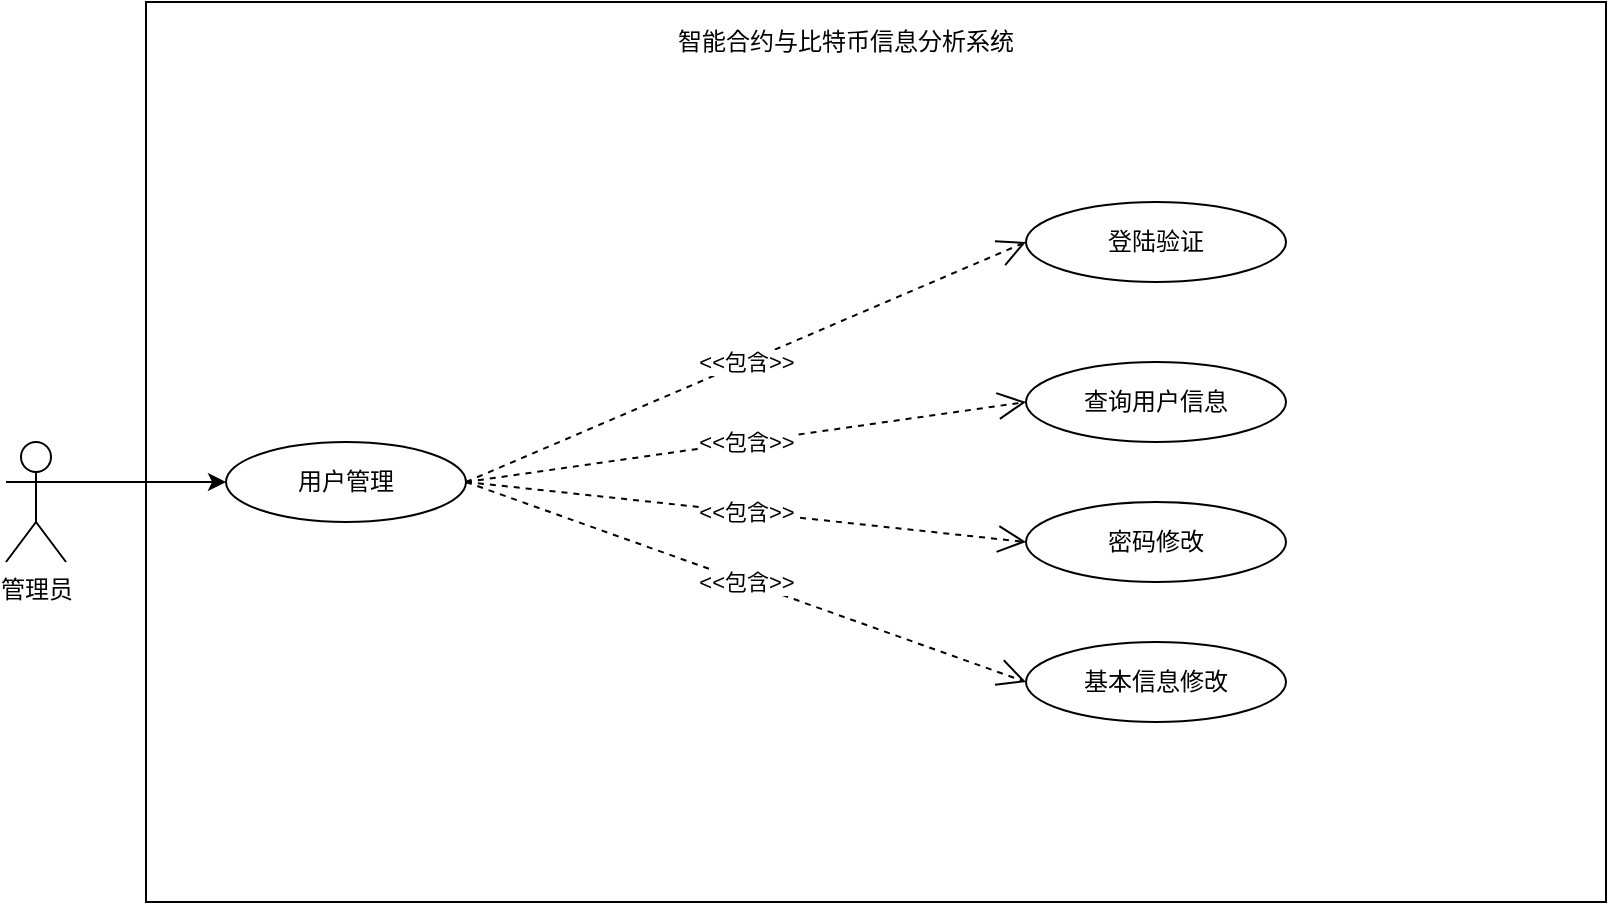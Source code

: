 <mxfile version="14.4.3" type="github"><diagram id="90IDWgGwv996NUTPNuem" name="Page-1"><mxGraphModel dx="1483" dy="801" grid="1" gridSize="10" guides="1" tooltips="1" connect="1" arrows="1" fold="1" page="1" pageScale="1" pageWidth="850" pageHeight="1100" math="0" shadow="0"><root><mxCell id="0"/><mxCell id="1" parent="0"/><mxCell id="Drm-NwM3W-UP_SvnV5Tc-9" value="" style="rounded=0;whiteSpace=wrap;html=1;" parent="1" vertex="1"><mxGeometry x="120" y="580" width="730" height="450" as="geometry"/></mxCell><mxCell id="6kvlaEkvdR_WCjKz4TJ5-9" value="管理员" style="shape=umlActor;verticalLabelPosition=bottom;verticalAlign=top;html=1;outlineConnect=0;" parent="1" vertex="1"><mxGeometry x="50" y="800" width="30" height="60" as="geometry"/></mxCell><mxCell id="6kvlaEkvdR_WCjKz4TJ5-13" value="用户管理" style="ellipse;whiteSpace=wrap;html=1;" parent="1" vertex="1"><mxGeometry x="160" y="800" width="120" height="40" as="geometry"/></mxCell><mxCell id="6kvlaEkvdR_WCjKz4TJ5-15" value="" style="endArrow=classic;html=1;exitX=1;exitY=0.333;exitDx=0;exitDy=0;exitPerimeter=0;entryX=0;entryY=0.5;entryDx=0;entryDy=0;" parent="1" source="6kvlaEkvdR_WCjKz4TJ5-9" target="6kvlaEkvdR_WCjKz4TJ5-13" edge="1"><mxGeometry width="50" height="50" relative="1" as="geometry"><mxPoint x="550" y="800" as="sourcePoint"/><mxPoint x="600" y="750" as="targetPoint"/></mxGeometry></mxCell><mxCell id="6kvlaEkvdR_WCjKz4TJ5-18" value="登陆验证" style="ellipse;whiteSpace=wrap;html=1;" parent="1" vertex="1"><mxGeometry x="560" y="680" width="130" height="40" as="geometry"/></mxCell><mxCell id="6kvlaEkvdR_WCjKz4TJ5-22" value="密码修改" style="ellipse;whiteSpace=wrap;html=1;" parent="1" vertex="1"><mxGeometry x="560" y="830" width="130" height="40" as="geometry"/></mxCell><mxCell id="6kvlaEkvdR_WCjKz4TJ5-23" value="基本信息修改" style="ellipse;whiteSpace=wrap;html=1;" parent="1" vertex="1"><mxGeometry x="560" y="900" width="130" height="40" as="geometry"/></mxCell><mxCell id="6kvlaEkvdR_WCjKz4TJ5-31" value="&amp;lt;&amp;lt;包含&amp;gt;&amp;gt;" style="endArrow=open;endSize=12;dashed=1;html=1;entryX=0;entryY=0.5;entryDx=0;entryDy=0;exitX=1;exitY=0.5;exitDx=0;exitDy=0;" parent="1" source="6kvlaEkvdR_WCjKz4TJ5-13" target="6kvlaEkvdR_WCjKz4TJ5-18" edge="1"><mxGeometry width="160" relative="1" as="geometry"><mxPoint x="330" y="670" as="sourcePoint"/><mxPoint x="509.142" y="825.826" as="targetPoint"/><Array as="points"/></mxGeometry></mxCell><mxCell id="6kvlaEkvdR_WCjKz4TJ5-32" value="&amp;lt;&amp;lt;包含&amp;gt;&amp;gt;" style="endArrow=open;endSize=12;dashed=1;html=1;entryX=0;entryY=0.5;entryDx=0;entryDy=0;exitX=1;exitY=0.5;exitDx=0;exitDy=0;" parent="1" source="6kvlaEkvdR_WCjKz4TJ5-13" target="6kvlaEkvdR_WCjKz4TJ5-22" edge="1"><mxGeometry width="160" relative="1" as="geometry"><mxPoint x="330" y="850" as="sourcePoint"/><mxPoint x="499.142" y="935.826" as="targetPoint"/><Array as="points"/></mxGeometry></mxCell><mxCell id="6kvlaEkvdR_WCjKz4TJ5-33" value="&amp;lt;&amp;lt;包含&amp;gt;&amp;gt;" style="endArrow=open;endSize=12;dashed=1;html=1;entryX=0;entryY=0.5;entryDx=0;entryDy=0;exitX=1;exitY=0.5;exitDx=0;exitDy=0;" parent="1" source="6kvlaEkvdR_WCjKz4TJ5-13" target="6kvlaEkvdR_WCjKz4TJ5-23" edge="1"><mxGeometry width="160" relative="1" as="geometry"><mxPoint x="320" y="850" as="sourcePoint"/><mxPoint x="499.142" y="935.826" as="targetPoint"/><Array as="points"/></mxGeometry></mxCell><mxCell id="6kvlaEkvdR_WCjKz4TJ5-35" value="智能合约与比特币信息分析系统" style="text;html=1;strokeColor=none;fillColor=none;align=center;verticalAlign=middle;whiteSpace=wrap;rounded=0;" parent="1" vertex="1"><mxGeometry x="350" y="590" width="240" height="20" as="geometry"/></mxCell><mxCell id="PJXatczQ9Mn6HB_uHDBW-1" value="查询用户信息" style="ellipse;whiteSpace=wrap;html=1;" vertex="1" parent="1"><mxGeometry x="560" y="760" width="130" height="40" as="geometry"/></mxCell><mxCell id="PJXatczQ9Mn6HB_uHDBW-2" value="&amp;lt;&amp;lt;包含&amp;gt;&amp;gt;" style="endArrow=open;endSize=12;dashed=1;html=1;entryX=0;entryY=0.5;entryDx=0;entryDy=0;exitX=1;exitY=0.5;exitDx=0;exitDy=0;" edge="1" parent="1" source="6kvlaEkvdR_WCjKz4TJ5-13" target="PJXatczQ9Mn6HB_uHDBW-1"><mxGeometry width="160" relative="1" as="geometry"><mxPoint x="290" y="830.0" as="sourcePoint"/><mxPoint x="570" y="690.0" as="targetPoint"/><Array as="points"/></mxGeometry></mxCell></root></mxGraphModel></diagram></mxfile>